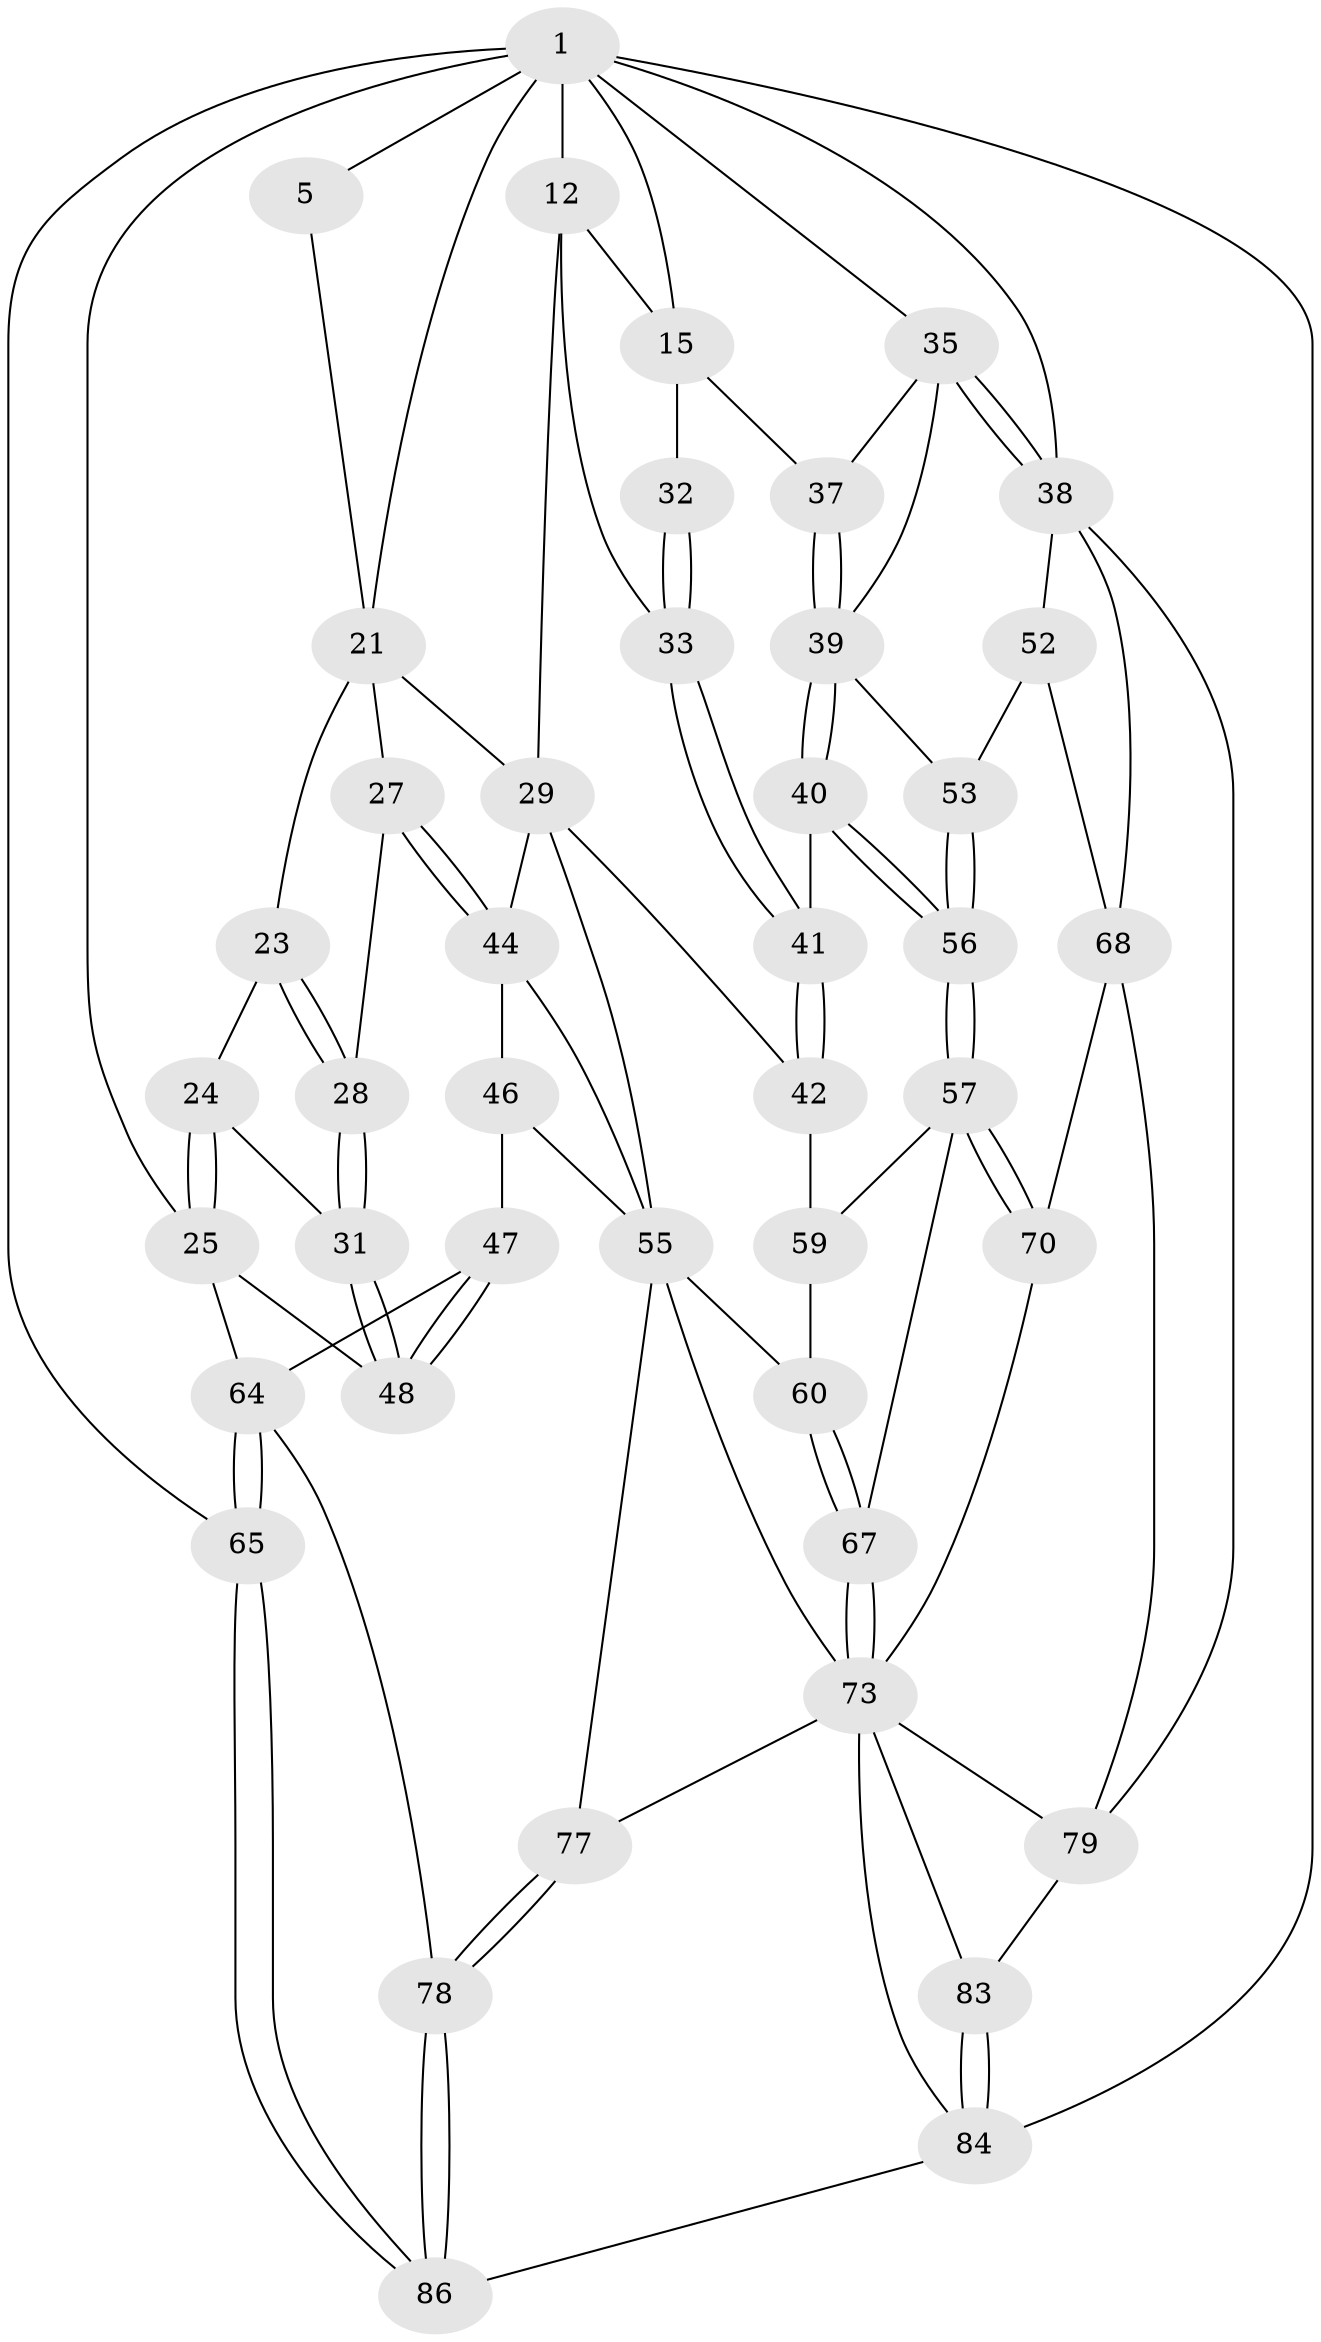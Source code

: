 // original degree distribution, {3: 0.022727272727272728, 4: 0.22727272727272727, 5: 0.5454545454545454, 6: 0.20454545454545456}
// Generated by graph-tools (version 1.1) at 2025/21/03/04/25 18:21:16]
// undirected, 44 vertices, 103 edges
graph export_dot {
graph [start="1"]
  node [color=gray90,style=filled];
  1 [pos="+0.3865616869007414+0",super="+7+2"];
  5 [pos="+0+0",super="+6"];
  12 [pos="+0.5624143295105553+0.1762875465072554",super="+13"];
  15 [pos="+0.7664213833121982+0.10782569065542819",super="+16+20"];
  21 [pos="+0.20259804852473787+0.12061208481564746",super="+22+26"];
  23 [pos="+0.08966146379630238+0.14559777910117042"];
  24 [pos="+0+0.169076324667522"];
  25 [pos="+0+0.11119847435655379",super="+54"];
  27 [pos="+0.15299109751322681+0.2970462282387747"];
  28 [pos="+0.14515498877535227+0.29714112652031355"];
  29 [pos="+0.366579559132677+0.2870788682184054",super="+30+43"];
  31 [pos="+0.10505970288876748+0.3111240628136774"];
  32 [pos="+0.6447135256492647+0.29634803266270787"];
  33 [pos="+0.5875723109956733+0.3743774866315349"];
  35 [pos="+0.8666590507446325+0.2561821503897825",super="+36"];
  37 [pos="+0.7147618065353167+0.3157207396938265"];
  38 [pos="+1+0.3427819266281474",super="+50"];
  39 [pos="+0.6996833476864014+0.4020910025167634",super="+49"];
  40 [pos="+0.6201797283243141+0.42185564848051726"];
  41 [pos="+0.5794824540382276+0.4043707415234047"];
  42 [pos="+0.5184918309130142+0.4228366673583064"];
  44 [pos="+0.21491022595338188+0.5365748213474725",super="+45"];
  46 [pos="+0.20256060289375857+0.5671520241501613"];
  47 [pos="+0.17332182302514845+0.5754790108145212"];
  48 [pos="+0+0.4281917423680779"];
  52 [pos="+0.8901873790995375+0.5511406353099749"];
  53 [pos="+0.831169090805086+0.5280344014700404"];
  55 [pos="+0.3900256878476363+0.5706437911175937",super="+61"];
  56 [pos="+0.6960462375631374+0.5840460816646265"];
  57 [pos="+0.665733415841649+0.629815779048828",super="+58"];
  59 [pos="+0.5513331154875426+0.5084757103014055"];
  60 [pos="+0.5067638362357375+0.6160234968096722"];
  64 [pos="+0+0.9510561377693884",super="+66"];
  65 [pos="+0+1"];
  67 [pos="+0.6113061186371771+0.6335828286947099"];
  68 [pos="+0.8837273722254001+0.6474665327581842",super="+69"];
  70 [pos="+0.714742043196234+0.727837250931274"];
  73 [pos="+0.525441129981727+0.7714879113601512",super="+74+75"];
  77 [pos="+0.28013719608047283+0.8542353874891031"];
  78 [pos="+0.22816793954021178+0.8765810156998544"];
  79 [pos="+1+0.8649332275000595",super="+80"];
  83 [pos="+0.7190462330007041+0.8800321038714259",super="+87"];
  84 [pos="+0.62015098644701+1",super="+85+88"];
  86 [pos="+0.27664187333647705+1"];
  1 -- 21;
  1 -- 12 [weight=2];
  1 -- 5 [weight=2];
  1 -- 65 [weight=2];
  1 -- 35;
  1 -- 38 [weight=3];
  1 -- 15 [weight=2];
  1 -- 25;
  1 -- 84;
  5 -- 21;
  12 -- 29;
  12 -- 33;
  12 -- 15;
  15 -- 32 [weight=2];
  15 -- 37;
  21 -- 23;
  21 -- 29;
  21 -- 27;
  23 -- 24;
  23 -- 28;
  23 -- 28;
  24 -- 25;
  24 -- 25;
  24 -- 31;
  25 -- 48;
  25 -- 64;
  27 -- 28;
  27 -- 44;
  27 -- 44;
  28 -- 31;
  28 -- 31;
  29 -- 44;
  29 -- 42;
  29 -- 55;
  31 -- 48;
  31 -- 48;
  32 -- 33;
  32 -- 33;
  33 -- 41;
  33 -- 41;
  35 -- 38;
  35 -- 38;
  35 -- 37;
  35 -- 39;
  37 -- 39;
  37 -- 39;
  38 -- 52;
  38 -- 68;
  38 -- 79;
  39 -- 40;
  39 -- 40;
  39 -- 53;
  40 -- 41;
  40 -- 56;
  40 -- 56;
  41 -- 42;
  41 -- 42;
  42 -- 59;
  44 -- 46;
  44 -- 55;
  46 -- 47;
  46 -- 55;
  47 -- 48;
  47 -- 48;
  47 -- 64;
  52 -- 53;
  52 -- 68;
  53 -- 56;
  53 -- 56;
  55 -- 73;
  55 -- 60;
  55 -- 77;
  56 -- 57;
  56 -- 57;
  57 -- 70;
  57 -- 70;
  57 -- 67;
  57 -- 59;
  59 -- 60;
  60 -- 67;
  60 -- 67;
  64 -- 65;
  64 -- 65;
  64 -- 78;
  65 -- 86;
  65 -- 86;
  67 -- 73;
  67 -- 73;
  68 -- 70;
  68 -- 79;
  70 -- 73;
  73 -- 77;
  73 -- 84;
  73 -- 83;
  73 -- 79;
  77 -- 78;
  77 -- 78;
  78 -- 86;
  78 -- 86;
  79 -- 83;
  83 -- 84 [weight=2];
  83 -- 84;
  84 -- 86;
}
